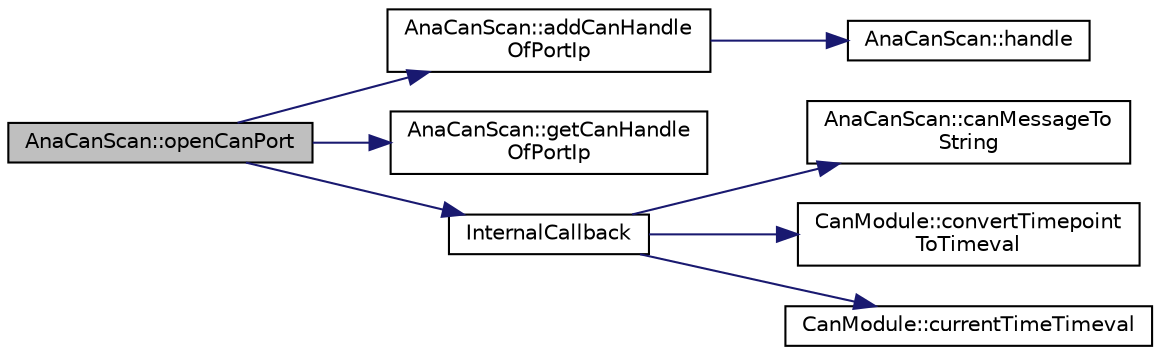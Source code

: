 digraph "AnaCanScan::openCanPort"
{
 // LATEX_PDF_SIZE
  edge [fontname="Helvetica",fontsize="10",labelfontname="Helvetica",labelfontsize="10"];
  node [fontname="Helvetica",fontsize="10",shape=record];
  rankdir="LR";
  Node1 [label="AnaCanScan::openCanPort",height=0.2,width=0.4,color="black", fillcolor="grey75", style="filled", fontcolor="black",tooltip=" "];
  Node1 -> Node2 [color="midnightblue",fontsize="10",style="solid",fontname="Helvetica"];
  Node2 [label="AnaCanScan::addCanHandle\lOfPortIp",height=0.2,width=0.4,color="black", fillcolor="white", style="filled",URL="$classAnaCanScan.html#a3e2635663ebdfac68591d6a0577fa951",tooltip=" "];
  Node2 -> Node3 [color="midnightblue",fontsize="10",style="solid",fontname="Helvetica"];
  Node3 [label="AnaCanScan::handle",height=0.2,width=0.4,color="black", fillcolor="white", style="filled",URL="$classAnaCanScan.html#a9ce965955bb5eba734ed36b81945cb74",tooltip=" "];
  Node1 -> Node4 [color="midnightblue",fontsize="10",style="solid",fontname="Helvetica"];
  Node4 [label="AnaCanScan::getCanHandle\lOfPortIp",height=0.2,width=0.4,color="black", fillcolor="white", style="filled",URL="$classAnaCanScan.html#a7bf29c3cb20f59bca41d581e4d8c9c04",tooltip=" "];
  Node1 -> Node5 [color="midnightblue",fontsize="10",style="solid",fontname="Helvetica"];
  Node5 [label="InternalCallback",height=0.2,width=0.4,color="black", fillcolor="white", style="filled",URL="$AnaCanScan_8cpp.html#ad5698349874e3653b879b5de27311594",tooltip=" "];
  Node5 -> Node6 [color="midnightblue",fontsize="10",style="solid",fontname="Helvetica"];
  Node6 [label="AnaCanScan::canMessageTo\lString",height=0.2,width=0.4,color="black", fillcolor="white", style="filled",URL="$classAnaCanScan.html#ad4a01934370aa2e9ee72bd31406e2752",tooltip=" "];
  Node5 -> Node7 [color="midnightblue",fontsize="10",style="solid",fontname="Helvetica"];
  Node7 [label="CanModule::convertTimepoint\lToTimeval",height=0.2,width=0.4,color="black", fillcolor="white", style="filled",URL="$namespaceCanModule.html#a3ec3082d7d11a9c1641023cb3f53cbe5",tooltip=" "];
  Node5 -> Node8 [color="midnightblue",fontsize="10",style="solid",fontname="Helvetica"];
  Node8 [label="CanModule::currentTimeTimeval",height=0.2,width=0.4,color="black", fillcolor="white", style="filled",URL="$namespaceCanModule.html#a6d0711aac0a75de5d2bf6142997a814d",tooltip=" "];
}
